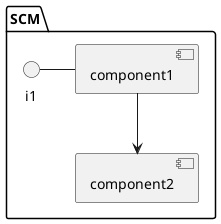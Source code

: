 @startuml

package "SCM" {
component component1
component component2
interface i1

}
i1 - component1
component1 --> component2
@enduml
